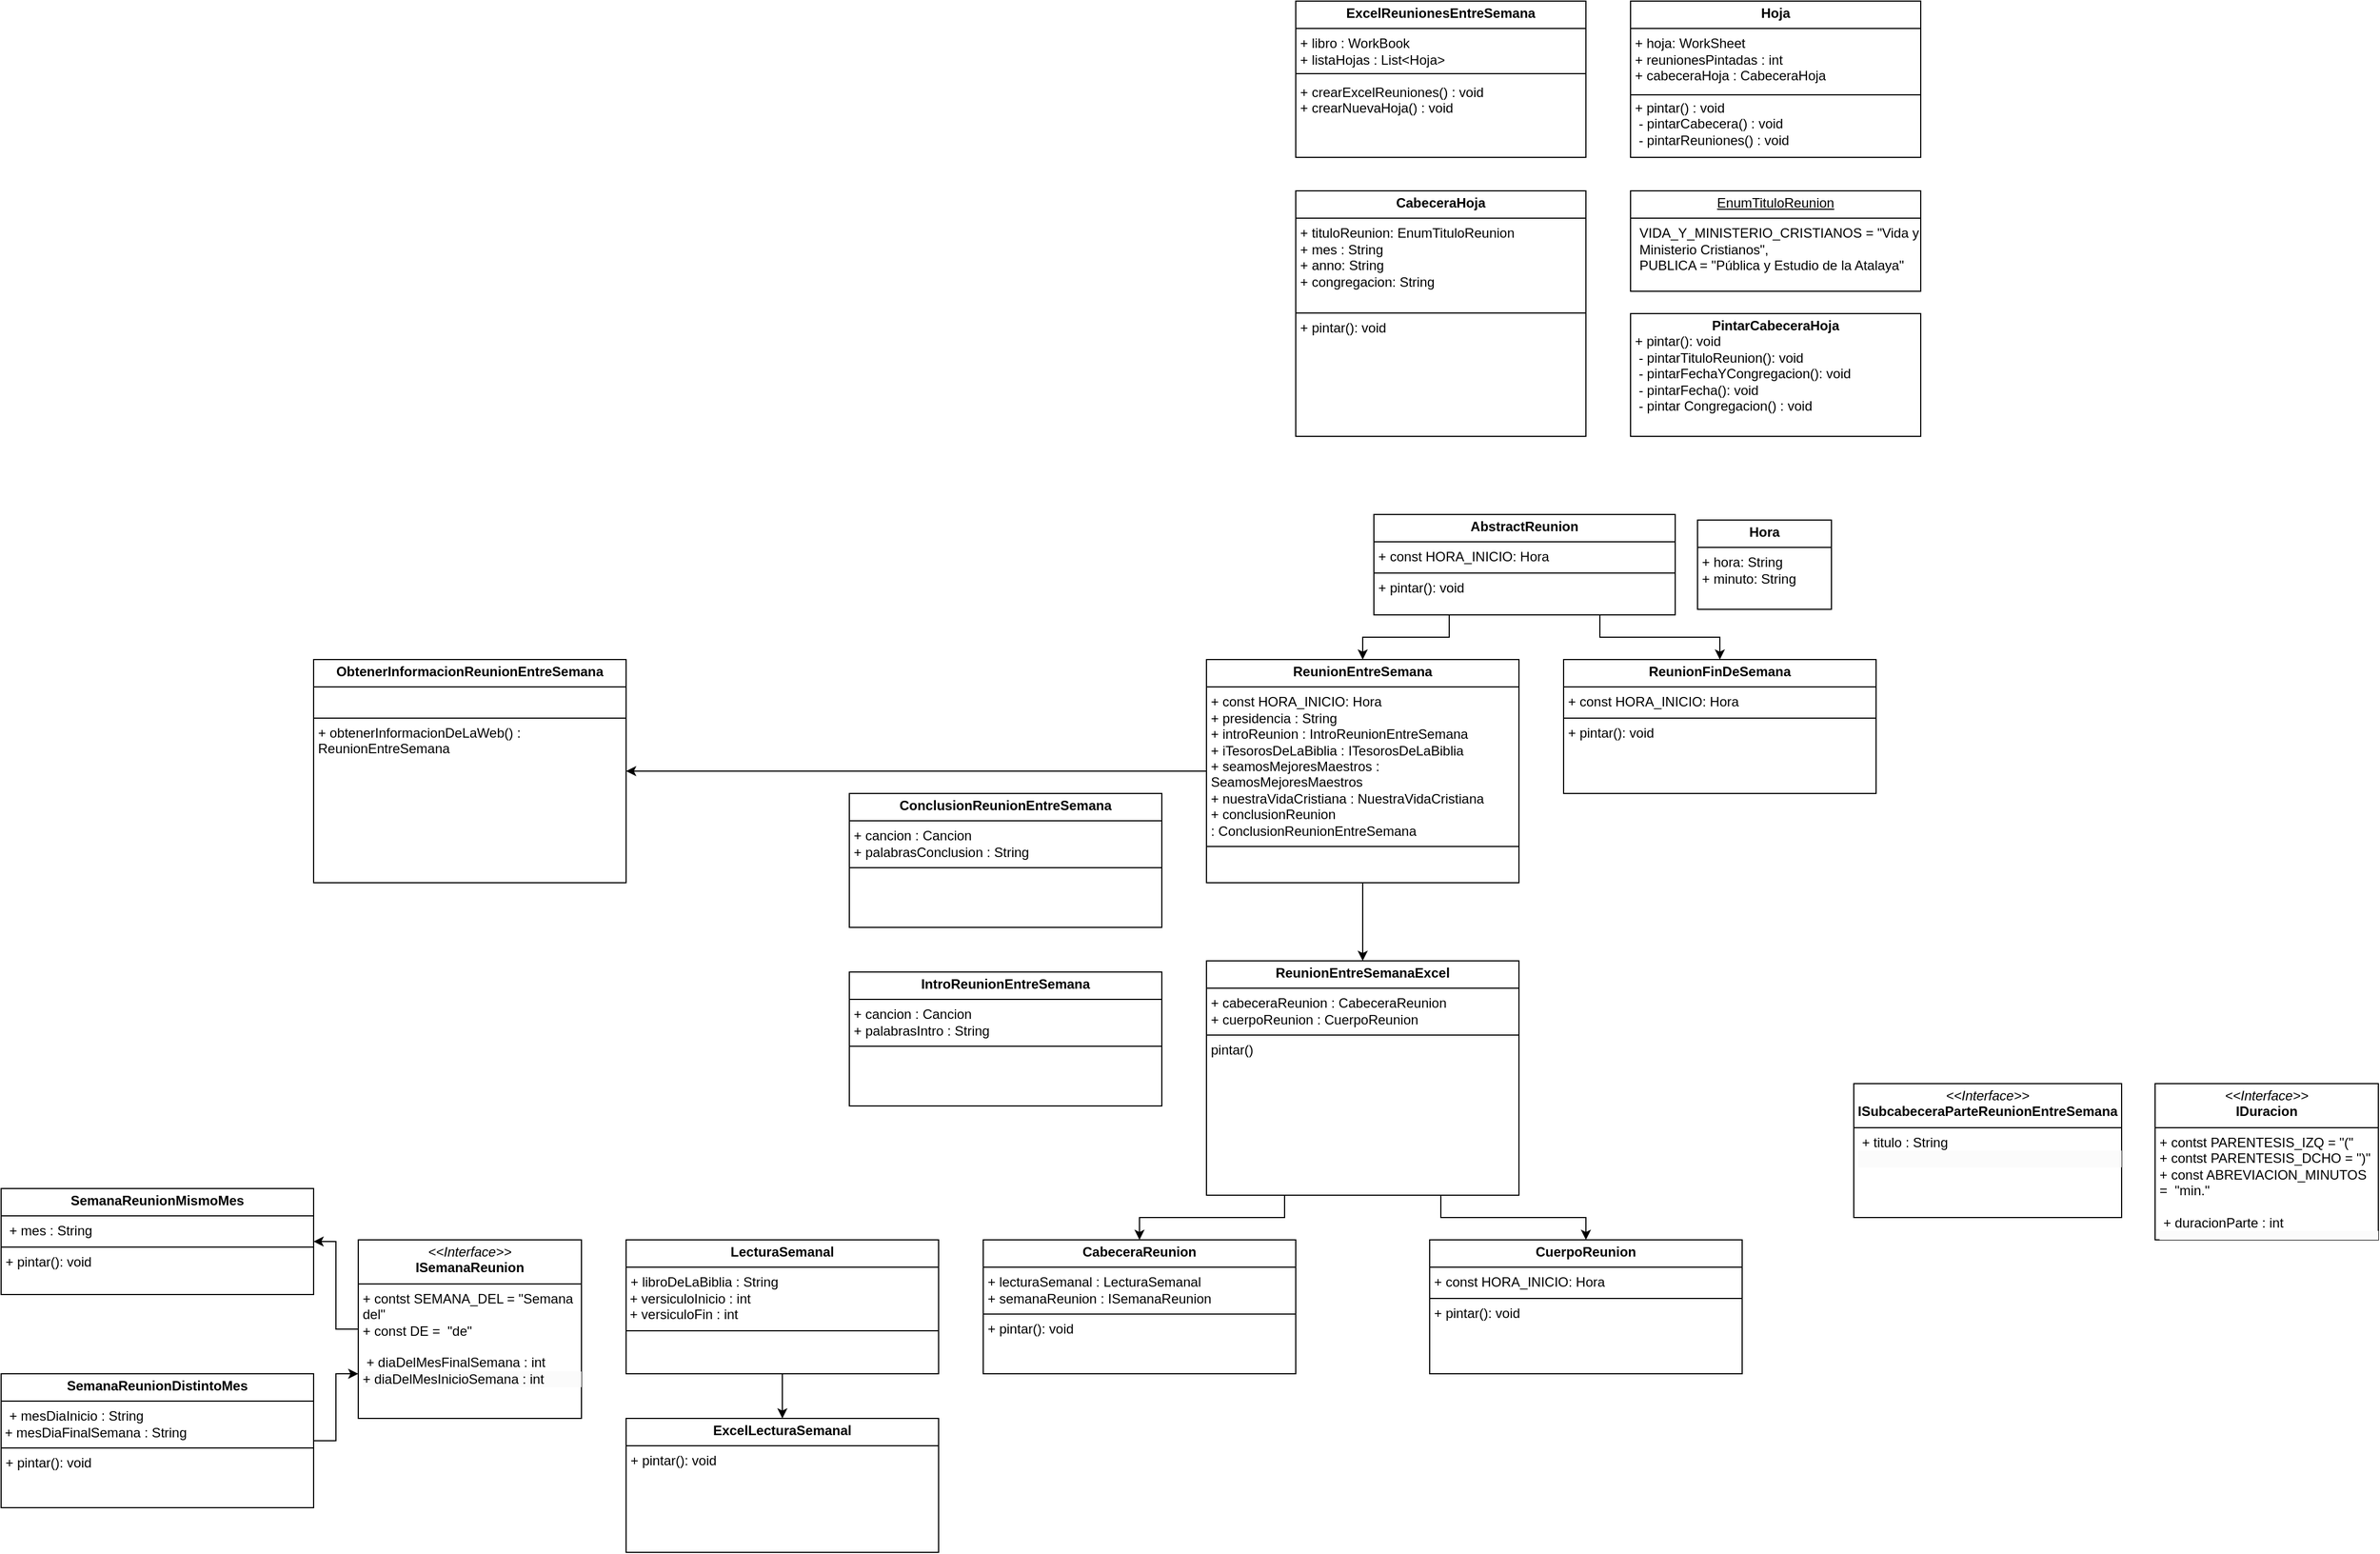 <mxfile version="24.3.1" type="github">
  <diagram id="C5RBs43oDa-KdzZeNtuy" name="Page-1">
    <mxGraphModel dx="3138" dy="774" grid="1" gridSize="10" guides="1" tooltips="1" connect="1" arrows="1" fold="1" page="1" pageScale="1" pageWidth="827" pageHeight="1169" math="0" shadow="0">
      <root>
        <mxCell id="WIyWlLk6GJQsqaUBKTNV-0" />
        <mxCell id="WIyWlLk6GJQsqaUBKTNV-1" parent="WIyWlLk6GJQsqaUBKTNV-0" />
        <mxCell id="gIVzZVKsAexyK73Yjv31-45" style="edgeStyle=orthogonalEdgeStyle;rounded=0;orthogonalLoop=1;jettySize=auto;html=1;exitX=0.25;exitY=1;exitDx=0;exitDy=0;entryX=0.5;entryY=0;entryDx=0;entryDy=0;" edge="1" parent="WIyWlLk6GJQsqaUBKTNV-1" source="gIVzZVKsAexyK73Yjv31-0" target="gIVzZVKsAexyK73Yjv31-12">
          <mxGeometry relative="1" as="geometry" />
        </mxCell>
        <mxCell id="gIVzZVKsAexyK73Yjv31-46" style="edgeStyle=orthogonalEdgeStyle;rounded=0;orthogonalLoop=1;jettySize=auto;html=1;exitX=0.75;exitY=1;exitDx=0;exitDy=0;entryX=0.5;entryY=0;entryDx=0;entryDy=0;" edge="1" parent="WIyWlLk6GJQsqaUBKTNV-1" source="gIVzZVKsAexyK73Yjv31-0" target="gIVzZVKsAexyK73Yjv31-17">
          <mxGeometry relative="1" as="geometry" />
        </mxCell>
        <mxCell id="gIVzZVKsAexyK73Yjv31-0" value="&lt;p style=&quot;margin:0px;margin-top:4px;text-align:center;&quot;&gt;&lt;b&gt;Abstract&lt;/b&gt;&lt;b style=&quot;background-color: initial;&quot;&gt;Reunion&lt;/b&gt;&lt;/p&gt;&lt;hr size=&quot;1&quot; style=&quot;border-style:solid;&quot;&gt;&lt;p style=&quot;margin:0px;margin-left:4px;&quot;&gt;+ const HORA_INICIO: Hora&lt;/p&gt;&lt;hr size=&quot;1&quot; style=&quot;border-style:solid;&quot;&gt;&lt;p style=&quot;margin:0px;margin-left:4px;&quot;&gt;+ pintar(): void&lt;/p&gt;" style="verticalAlign=top;align=left;overflow=fill;html=1;whiteSpace=wrap;" vertex="1" parent="WIyWlLk6GJQsqaUBKTNV-1">
          <mxGeometry x="190" y="470" width="270" height="90" as="geometry" />
        </mxCell>
        <mxCell id="gIVzZVKsAexyK73Yjv31-2" value="&lt;p style=&quot;margin:0px;margin-top:4px;text-align:center;&quot;&gt;&lt;b&gt;Cabecera&lt;/b&gt;&lt;b style=&quot;background-color: initial;&quot;&gt;Hoja&lt;/b&gt;&lt;/p&gt;&lt;hr size=&quot;1&quot; style=&quot;border-style:solid;&quot;&gt;&lt;p style=&quot;margin:0px;margin-left:4px;&quot;&gt;+ tituloReunion:&amp;nbsp;&lt;span style=&quot;background-color: initial;&quot;&gt;EnumTituloReunion&lt;/span&gt;&lt;/p&gt;&lt;p style=&quot;margin:0px;margin-left:4px;&quot;&gt;&lt;span style=&quot;background-color: initial;&quot;&gt;+ mes : String&lt;/span&gt;&lt;/p&gt;&lt;p style=&quot;margin:0px;margin-left:4px;&quot;&gt;&lt;span style=&quot;background-color: initial;&quot;&gt;+ anno: String&lt;/span&gt;&lt;/p&gt;&lt;p style=&quot;margin:0px;margin-left:4px;&quot;&gt;&lt;span style=&quot;background-color: initial;&quot;&gt;+ congregacion: String&lt;/span&gt;&lt;/p&gt;&lt;p style=&quot;margin:0px;margin-left:4px;&quot;&gt;&lt;span style=&quot;background-color: initial;&quot;&gt;&lt;br&gt;&lt;/span&gt;&lt;/p&gt;&lt;hr size=&quot;1&quot; style=&quot;border-style:solid;&quot;&gt;&lt;p style=&quot;margin:0px;margin-left:4px;&quot;&gt;+ pintar(): void&lt;br&gt;&lt;/p&gt;" style="verticalAlign=top;align=left;overflow=fill;html=1;whiteSpace=wrap;" vertex="1" parent="WIyWlLk6GJQsqaUBKTNV-1">
          <mxGeometry x="120" y="180" width="260" height="220" as="geometry" />
        </mxCell>
        <mxCell id="gIVzZVKsAexyK73Yjv31-3" value="&lt;p style=&quot;margin:0px;margin-top:4px;text-align:center;&quot;&gt;&lt;b&gt;Hora&lt;/b&gt;&lt;/p&gt;&lt;hr size=&quot;1&quot; style=&quot;border-style:solid;&quot;&gt;&lt;p style=&quot;margin:0px;margin-left:4px;&quot;&gt;+ hora: String&lt;/p&gt;&lt;p style=&quot;margin:0px;margin-left:4px;&quot;&gt;+ minuto: String&lt;/p&gt;" style="verticalAlign=top;align=left;overflow=fill;html=1;whiteSpace=wrap;" vertex="1" parent="WIyWlLk6GJQsqaUBKTNV-1">
          <mxGeometry x="480" y="475" width="120" height="80" as="geometry" />
        </mxCell>
        <mxCell id="gIVzZVKsAexyK73Yjv31-5" value="&lt;p style=&quot;margin:0px;margin-top:4px;text-align:center;text-decoration:underline;&quot;&gt;&lt;span style=&quot;text-align: left;&quot;&gt;EnumTituloReunion&lt;/span&gt;&lt;br&gt;&lt;/p&gt;&lt;hr size=&quot;1&quot; style=&quot;border-style:solid;&quot;&gt;&lt;p style=&quot;margin:0px;margin-left:8px;&quot;&gt;&lt;span style=&quot;background-color: initial;&quot;&gt;VIDA_Y_MINISTERIO_CRISTIANOS&lt;/span&gt;&amp;nbsp;= &quot;Vida y Ministerio Cristianos&quot;,&amp;nbsp;&lt;br&gt;PUBLICA = &quot;Pública y Estudio de la Atalaya&quot;&lt;br&gt;&lt;br&gt;&lt;/p&gt;" style="verticalAlign=top;align=left;overflow=fill;html=1;whiteSpace=wrap;" vertex="1" parent="WIyWlLk6GJQsqaUBKTNV-1">
          <mxGeometry x="420" y="180" width="260" height="90" as="geometry" />
        </mxCell>
        <mxCell id="gIVzZVKsAexyK73Yjv31-6" value="&lt;p style=&quot;margin:0px;margin-top:4px;text-align:center;&quot;&gt;&lt;b&gt;PintarCabecera&lt;/b&gt;&lt;b style=&quot;background-color: initial;&quot;&gt;Hoja&lt;/b&gt;&lt;/p&gt;&lt;p style=&quot;margin:0px;margin-left:4px;&quot;&gt;&lt;span style=&quot;background-color: initial;&quot;&gt;+ pintar(): void&lt;/span&gt;&lt;br&gt;&lt;/p&gt;&lt;p style=&quot;margin:0px;margin-left:4px;&quot;&gt;&amp;nbsp;- pintarTituloReunion(): void&lt;/p&gt;&lt;p style=&quot;margin:0px;margin-left:4px;&quot;&gt;&amp;nbsp;- pintarFechaYCongregacion(): void&lt;/p&gt;&lt;p style=&quot;margin:0px;margin-left:4px;&quot;&gt;&amp;nbsp;- pintarFecha(): void&lt;/p&gt;&lt;p style=&quot;margin:0px;margin-left:4px;&quot;&gt;&amp;nbsp;- pintar Congregacion() : void&lt;/p&gt;" style="verticalAlign=top;align=left;overflow=fill;html=1;whiteSpace=wrap;" vertex="1" parent="WIyWlLk6GJQsqaUBKTNV-1">
          <mxGeometry x="420" y="290" width="260" height="110" as="geometry" />
        </mxCell>
        <mxCell id="gIVzZVKsAexyK73Yjv31-9" value="&lt;p style=&quot;margin:0px;margin-top:4px;text-align:center;&quot;&gt;&lt;b&gt;ExcelReunionesEntreSemana&lt;/b&gt;&lt;/p&gt;&lt;hr size=&quot;1&quot; style=&quot;border-style:solid;&quot;&gt;&lt;p style=&quot;margin:0px;margin-left:4px;&quot;&gt;+ libro :&amp;nbsp;&lt;span style=&quot;background-color: initial;&quot;&gt;WorkBook&lt;/span&gt;&lt;/p&gt;&lt;p style=&quot;margin:0px;margin-left:4px;&quot;&gt;&lt;span style=&quot;background-color: initial;&quot;&gt;+ lista&lt;/span&gt;Hojas&lt;span style=&quot;background-color: initial;&quot;&gt;&amp;nbsp;: List&amp;lt;Hoja&amp;gt;&lt;/span&gt;&lt;/p&gt;&lt;p style=&quot;margin:0px;margin-left:4px;&quot;&gt;&lt;br&gt;&lt;/p&gt;&lt;p style=&quot;margin:0px;margin-left:4px;&quot;&gt;&lt;span style=&quot;background-color: initial;&quot;&gt;+ crearExcelReuniones() : void&lt;/span&gt;&lt;/p&gt;&lt;p style=&quot;margin:0px;margin-left:4px;&quot;&gt;&lt;span style=&quot;background-color: initial;&quot;&gt;+ crearNuevaHoja() : void&lt;/span&gt;&lt;/p&gt;&lt;p style=&quot;margin:0px;margin-left:4px;&quot;&gt;&lt;span style=&quot;background-color: initial;&quot;&gt;&lt;br&gt;&lt;/span&gt;&lt;/p&gt;" style="verticalAlign=top;align=left;overflow=fill;html=1;whiteSpace=wrap;" vertex="1" parent="WIyWlLk6GJQsqaUBKTNV-1">
          <mxGeometry x="120" y="10" width="260" height="140" as="geometry" />
        </mxCell>
        <mxCell id="gIVzZVKsAexyK73Yjv31-10" value="" style="line;strokeWidth=1;fillColor=none;align=left;verticalAlign=middle;spacingTop=-1;spacingLeft=3;spacingRight=3;rotatable=0;labelPosition=right;points=[];portConstraint=eastwest;strokeColor=inherit;" vertex="1" parent="WIyWlLk6GJQsqaUBKTNV-1">
          <mxGeometry x="120" y="71" width="260" height="8" as="geometry" />
        </mxCell>
        <mxCell id="gIVzZVKsAexyK73Yjv31-11" style="edgeStyle=orthogonalEdgeStyle;rounded=0;orthogonalLoop=1;jettySize=auto;html=1;exitX=0.5;exitY=1;exitDx=0;exitDy=0;" edge="1" parent="WIyWlLk6GJQsqaUBKTNV-1" source="gIVzZVKsAexyK73Yjv31-9" target="gIVzZVKsAexyK73Yjv31-9">
          <mxGeometry relative="1" as="geometry" />
        </mxCell>
        <mxCell id="gIVzZVKsAexyK73Yjv31-29" style="edgeStyle=orthogonalEdgeStyle;rounded=0;orthogonalLoop=1;jettySize=auto;html=1;exitX=0.5;exitY=1;exitDx=0;exitDy=0;entryX=0.5;entryY=0;entryDx=0;entryDy=0;" edge="1" parent="WIyWlLk6GJQsqaUBKTNV-1" source="gIVzZVKsAexyK73Yjv31-12" target="gIVzZVKsAexyK73Yjv31-28">
          <mxGeometry relative="1" as="geometry" />
        </mxCell>
        <mxCell id="gIVzZVKsAexyK73Yjv31-42" style="edgeStyle=orthogonalEdgeStyle;rounded=0;orthogonalLoop=1;jettySize=auto;html=1;exitX=0;exitY=0.5;exitDx=0;exitDy=0;entryX=1;entryY=0.5;entryDx=0;entryDy=0;" edge="1" parent="WIyWlLk6GJQsqaUBKTNV-1" source="gIVzZVKsAexyK73Yjv31-12" target="gIVzZVKsAexyK73Yjv31-41">
          <mxGeometry relative="1" as="geometry" />
        </mxCell>
        <mxCell id="gIVzZVKsAexyK73Yjv31-12" value="&lt;p style=&quot;margin:0px;margin-top:4px;text-align:center;&quot;&gt;&lt;b style=&quot;background-color: initial;&quot;&gt;ReunionEntreSemana&lt;/b&gt;&lt;/p&gt;&lt;hr size=&quot;1&quot; style=&quot;border-style:solid;&quot;&gt;&lt;p style=&quot;margin:0px;margin-left:4px;&quot;&gt;+ const HORA_INICIO: Hora&lt;/p&gt;&lt;p style=&quot;margin:0px;margin-left:4px;&quot;&gt;+ presidencia : String&lt;/p&gt;&lt;p style=&quot;margin:0px;margin-left:4px;&quot;&gt;+ introReunion : IntroReunionEntreSemana&lt;/p&gt;&lt;p style=&quot;margin:0px;margin-left:4px;&quot;&gt;+ iTesorosDeLaBiblia : ITesorosDeLaBiblia&lt;/p&gt;&lt;p style=&quot;margin:0px;margin-left:4px;&quot;&gt;+ seamosMejoresMaestros : SeamosMejoresMaestros&lt;/p&gt;&lt;p style=&quot;margin:0px;margin-left:4px;&quot;&gt;+ nuestraVidaCristiana : NuestraVidaCristiana&lt;/p&gt;&lt;p style=&quot;margin:0px;margin-left:4px;&quot;&gt;+ conclusionReunion :&amp;nbsp;&lt;span style=&quot;background-color: initial; text-align: center;&quot;&gt;ConclusionReunionEntreSemana&lt;/span&gt;&lt;/p&gt;&lt;hr size=&quot;1&quot; style=&quot;border-style:solid;&quot;&gt;&lt;p style=&quot;margin:0px;margin-left:4px;&quot;&gt;&lt;br&gt;&lt;/p&gt;" style="verticalAlign=top;align=left;overflow=fill;html=1;whiteSpace=wrap;" vertex="1" parent="WIyWlLk6GJQsqaUBKTNV-1">
          <mxGeometry x="40" y="600" width="280" height="200" as="geometry" />
        </mxCell>
        <mxCell id="gIVzZVKsAexyK73Yjv31-13" value="&lt;p style=&quot;margin:0px;margin-top:4px;text-align:center;&quot;&gt;&lt;b style=&quot;background-color: initial;&quot;&gt;CabeceraReunion&lt;/b&gt;&lt;/p&gt;&lt;hr size=&quot;1&quot; style=&quot;border-style:solid;&quot;&gt;&lt;p style=&quot;margin:0px;margin-left:4px;&quot;&gt;+ lecturaSemanal : LecturaSemanal&lt;/p&gt;&lt;p style=&quot;margin:0px;margin-left:4px;&quot;&gt;+ semanaReunion : I&lt;span style=&quot;background-color: initial;&quot;&gt;SemanaReunion&amp;nbsp;&lt;/span&gt;&lt;/p&gt;&lt;hr size=&quot;1&quot; style=&quot;border-style:solid;&quot;&gt;&lt;p style=&quot;margin:0px;margin-left:4px;&quot;&gt;+ pintar(): void&lt;/p&gt;" style="verticalAlign=top;align=left;overflow=fill;html=1;whiteSpace=wrap;" vertex="1" parent="WIyWlLk6GJQsqaUBKTNV-1">
          <mxGeometry x="-160" y="1120" width="280" height="120" as="geometry" />
        </mxCell>
        <mxCell id="gIVzZVKsAexyK73Yjv31-14" value="&lt;p style=&quot;margin:0px;margin-top:4px;text-align:center;&quot;&gt;&lt;b&gt;Hoja&lt;/b&gt;&lt;/p&gt;&lt;hr size=&quot;1&quot; style=&quot;border-style:solid;&quot;&gt;&lt;p style=&quot;margin:0px;margin-left:4px;&quot;&gt;+ hoja:&amp;nbsp;&lt;span style=&quot;background-color: initial;&quot;&gt;WorkSheet&lt;/span&gt;&lt;/p&gt;&lt;p style=&quot;margin:0px;margin-left:4px;&quot;&gt;&lt;span style=&quot;background-color: initial;&quot;&gt;+ reunionesPintadas : int&lt;/span&gt;&lt;/p&gt;&lt;p style=&quot;margin:0px;margin-left:4px;&quot;&gt;&lt;span style=&quot;background-color: initial;&quot;&gt;+ cabeceraHoja : CabeceraHoja&lt;/span&gt;&lt;/p&gt;&lt;p style=&quot;margin:0px;margin-left:4px;&quot;&gt;&lt;span style=&quot;background-color: initial;&quot;&gt;&lt;br&gt;&lt;/span&gt;&lt;/p&gt;&lt;p style=&quot;margin:0px;margin-left:4px;&quot;&gt;&lt;span style=&quot;background-color: initial;&quot;&gt;+ pintar() : void&lt;/span&gt;&lt;/p&gt;&lt;p style=&quot;margin:0px;margin-left:4px;&quot;&gt;&amp;nbsp;- pintarCabecera() : void&lt;/p&gt;&lt;p style=&quot;margin:0px;margin-left:4px;&quot;&gt;&amp;nbsp;- pintarReuniones() : void&lt;/p&gt;" style="verticalAlign=top;align=left;overflow=fill;html=1;whiteSpace=wrap;" vertex="1" parent="WIyWlLk6GJQsqaUBKTNV-1">
          <mxGeometry x="420" y="10" width="260" height="140" as="geometry" />
        </mxCell>
        <mxCell id="gIVzZVKsAexyK73Yjv31-16" value="" style="line;strokeWidth=1;fillColor=none;align=left;verticalAlign=middle;spacingTop=-1;spacingLeft=3;spacingRight=3;rotatable=0;labelPosition=right;points=[];portConstraint=eastwest;strokeColor=inherit;" vertex="1" parent="WIyWlLk6GJQsqaUBKTNV-1">
          <mxGeometry x="420" y="90" width="260" height="8" as="geometry" />
        </mxCell>
        <mxCell id="gIVzZVKsAexyK73Yjv31-17" value="&lt;p style=&quot;margin:0px;margin-top:4px;text-align:center;&quot;&gt;&lt;b style=&quot;background-color: initial;&quot;&gt;ReunionFinDeSemana&lt;/b&gt;&lt;/p&gt;&lt;hr size=&quot;1&quot; style=&quot;border-style:solid;&quot;&gt;&lt;p style=&quot;margin:0px;margin-left:4px;&quot;&gt;+ const HORA_INICIO: Hora&lt;/p&gt;&lt;hr size=&quot;1&quot; style=&quot;border-style:solid;&quot;&gt;&lt;p style=&quot;margin:0px;margin-left:4px;&quot;&gt;+ pintar(): void&lt;/p&gt;" style="verticalAlign=top;align=left;overflow=fill;html=1;whiteSpace=wrap;" vertex="1" parent="WIyWlLk6GJQsqaUBKTNV-1">
          <mxGeometry x="360" y="600" width="280" height="120" as="geometry" />
        </mxCell>
        <mxCell id="gIVzZVKsAexyK73Yjv31-40" style="edgeStyle=orthogonalEdgeStyle;rounded=0;orthogonalLoop=1;jettySize=auto;html=1;exitX=0.5;exitY=1;exitDx=0;exitDy=0;entryX=0.5;entryY=0;entryDx=0;entryDy=0;" edge="1" parent="WIyWlLk6GJQsqaUBKTNV-1" source="gIVzZVKsAexyK73Yjv31-19" target="gIVzZVKsAexyK73Yjv31-39">
          <mxGeometry relative="1" as="geometry" />
        </mxCell>
        <mxCell id="gIVzZVKsAexyK73Yjv31-19" value="&lt;p style=&quot;margin:0px;margin-top:4px;text-align:center;&quot;&gt;&lt;b style=&quot;background-color: initial;&quot;&gt;LecturaSemanal&lt;/b&gt;&lt;/p&gt;&lt;hr size=&quot;1&quot; style=&quot;border-style:solid;&quot;&gt;&lt;p style=&quot;margin:0px;margin-left:4px;&quot;&gt;+ libroDeLaBiblia : String&lt;/p&gt;&amp;nbsp;+ versiculoInicio : int&lt;div&gt;&amp;nbsp;+ versiculoFin : int&lt;br&gt;&lt;hr size=&quot;1&quot; style=&quot;border-style:solid;&quot;&gt;&lt;p style=&quot;margin:0px;margin-left:4px;&quot;&gt;&lt;br&gt;&lt;/p&gt;&lt;/div&gt;" style="verticalAlign=top;align=left;overflow=fill;html=1;whiteSpace=wrap;" vertex="1" parent="WIyWlLk6GJQsqaUBKTNV-1">
          <mxGeometry x="-480" y="1120" width="280" height="120" as="geometry" />
        </mxCell>
        <mxCell id="gIVzZVKsAexyK73Yjv31-37" style="edgeStyle=orthogonalEdgeStyle;rounded=0;orthogonalLoop=1;jettySize=auto;html=1;exitX=0;exitY=0.5;exitDx=0;exitDy=0;entryX=1;entryY=0.5;entryDx=0;entryDy=0;" edge="1" parent="WIyWlLk6GJQsqaUBKTNV-1" source="gIVzZVKsAexyK73Yjv31-20" target="gIVzZVKsAexyK73Yjv31-26">
          <mxGeometry relative="1" as="geometry" />
        </mxCell>
        <mxCell id="gIVzZVKsAexyK73Yjv31-20" value="&lt;p style=&quot;margin:0px;margin-top:4px;text-align:center;&quot;&gt;&lt;i&gt;&amp;lt;&amp;lt;Interface&amp;gt;&amp;gt;&lt;/i&gt;&lt;br&gt;&lt;b&gt;ISemanaReunion&lt;/b&gt;&lt;/p&gt;&lt;hr size=&quot;1&quot; style=&quot;border-style:solid;&quot;&gt;&lt;p style=&quot;margin:0px;margin-left:4px;&quot;&gt;+ contst SEMANA_DEL = &quot;Semana del&quot;&lt;br&gt;+ const DE =&amp;nbsp; &quot;de&quot;&lt;/p&gt;&lt;p style=&quot;margin:0px;margin-left:4px;&quot;&gt;&lt;br&gt;&lt;/p&gt;&lt;p style=&quot;margin:0px;margin-left:4px;&quot;&gt;&amp;nbsp;+ diaDelMesFinalSemana : int&lt;br&gt;&lt;/p&gt;&lt;p style=&quot;margin:0px;margin-left:4px;&quot;&gt;&lt;span style=&quot;color: rgb(0, 0, 0); font-family: Helvetica; font-size: 12px; font-style: normal; font-variant-ligatures: normal; font-variant-caps: normal; font-weight: 400; letter-spacing: normal; orphans: 2; text-align: left; text-indent: 0px; text-transform: none; widows: 2; word-spacing: 0px; -webkit-text-stroke-width: 0px; white-space: normal; background-color: rgb(251, 251, 251); text-decoration-thickness: initial; text-decoration-style: initial; text-decoration-color: initial; display: inline !important; float: none;&quot;&gt;&lt;/span&gt;&lt;/p&gt;&lt;p style=&quot;forced-color-adjust: none; color: rgb(0, 0, 0); font-family: Helvetica; font-size: 12px; font-style: normal; font-variant-ligatures: normal; font-variant-caps: normal; font-weight: 400; letter-spacing: normal; orphans: 2; text-align: left; text-indent: 0px; text-transform: none; widows: 2; word-spacing: 0px; -webkit-text-stroke-width: 0px; white-space: normal; background-color: rgb(251, 251, 251); text-decoration-thickness: initial; text-decoration-style: initial; text-decoration-color: initial; margin: 0px 0px 0px 4px;&quot;&gt;+ diaDelMesInicioSemana : int&lt;/p&gt;" style="verticalAlign=top;align=left;overflow=fill;html=1;whiteSpace=wrap;" vertex="1" parent="WIyWlLk6GJQsqaUBKTNV-1">
          <mxGeometry x="-720" y="1120" width="200" height="160" as="geometry" />
        </mxCell>
        <mxCell id="gIVzZVKsAexyK73Yjv31-36" style="edgeStyle=orthogonalEdgeStyle;rounded=0;orthogonalLoop=1;jettySize=auto;html=1;exitX=1;exitY=0.5;exitDx=0;exitDy=0;entryX=0;entryY=0.75;entryDx=0;entryDy=0;" edge="1" parent="WIyWlLk6GJQsqaUBKTNV-1" source="gIVzZVKsAexyK73Yjv31-22" target="gIVzZVKsAexyK73Yjv31-20">
          <mxGeometry relative="1" as="geometry" />
        </mxCell>
        <mxCell id="gIVzZVKsAexyK73Yjv31-22" value="&lt;p style=&quot;margin:0px;margin-top:4px;text-align:center;&quot;&gt;&lt;b&gt;SemanaReunionDistintoMes&lt;/b&gt;&lt;/p&gt;&lt;hr size=&quot;1&quot; style=&quot;border-style:solid;&quot;&gt;&lt;p style=&quot;margin:0px;margin-left:4px;&quot;&gt;&lt;span style=&quot;background-color: initial;&quot;&gt;&amp;nbsp;+ mesDiaInicio : String&lt;/span&gt;&lt;br&gt;&lt;/p&gt;&lt;div&gt;&lt;span style=&quot;background-color: initial;&quot;&gt;&amp;nbsp;+ mesDiaFinalSemana : String&lt;/span&gt;&lt;/div&gt;&lt;div&gt;&lt;hr size=&quot;1&quot; style=&quot;border-style:solid;&quot;&gt;&lt;p style=&quot;margin:0px;margin-left:4px;&quot;&gt;+ pintar(): void&lt;/p&gt;&lt;/div&gt;" style="verticalAlign=top;align=left;overflow=fill;html=1;whiteSpace=wrap;" vertex="1" parent="WIyWlLk6GJQsqaUBKTNV-1">
          <mxGeometry x="-1040" y="1240" width="280" height="120" as="geometry" />
        </mxCell>
        <mxCell id="gIVzZVKsAexyK73Yjv31-24" value="&lt;p style=&quot;margin:0px;margin-top:4px;text-align:center;&quot;&gt;&lt;b style=&quot;background-color: initial;&quot;&gt;CuerpoReunion&lt;/b&gt;&lt;/p&gt;&lt;hr size=&quot;1&quot; style=&quot;border-style:solid;&quot;&gt;&lt;p style=&quot;margin:0px;margin-left:4px;&quot;&gt;+ const HORA_INICIO: Hora&lt;/p&gt;&lt;hr size=&quot;1&quot; style=&quot;border-style:solid;&quot;&gt;&lt;p style=&quot;margin:0px;margin-left:4px;&quot;&gt;+ pintar(): void&lt;/p&gt;&lt;p style=&quot;margin:0px;margin-left:4px;&quot;&gt;&lt;br&gt;&lt;/p&gt;" style="verticalAlign=top;align=left;overflow=fill;html=1;whiteSpace=wrap;" vertex="1" parent="WIyWlLk6GJQsqaUBKTNV-1">
          <mxGeometry x="240" y="1120" width="280" height="120" as="geometry" />
        </mxCell>
        <mxCell id="gIVzZVKsAexyK73Yjv31-25" value="&lt;p style=&quot;margin:0px;margin-top:4px;text-align:center;&quot;&gt;&lt;i&gt;&amp;lt;&amp;lt;Interface&amp;gt;&amp;gt;&lt;/i&gt;&lt;br&gt;&lt;b&gt;IDuracion&lt;/b&gt;&lt;/p&gt;&lt;hr size=&quot;1&quot; style=&quot;border-style:solid;&quot;&gt;&lt;p style=&quot;margin:0px;margin-left:4px;&quot;&gt;+ contst PARENTESIS_IZQ = &quot;(&quot;&lt;/p&gt;&lt;p style=&quot;margin:0px;margin-left:4px;&quot;&gt;+ contst PARENTESIS_DCHO = &quot;)&quot;&lt;br&gt;+ const ABREVIACION_MINUTOS =&amp;nbsp; &quot;min.&quot;&lt;/p&gt;&lt;p style=&quot;margin:0px;margin-left:4px;&quot;&gt;&lt;br&gt;&lt;/p&gt;&lt;p style=&quot;margin:0px;margin-left:4px;&quot;&gt;&amp;nbsp;+ duracionParte : int&lt;br&gt;&lt;/p&gt;&lt;p style=&quot;margin:0px;margin-left:4px;&quot;&gt;&lt;span style=&quot;color: rgb(0, 0, 0); font-family: Helvetica; font-size: 12px; font-style: normal; font-variant-ligatures: normal; font-variant-caps: normal; font-weight: 400; letter-spacing: normal; orphans: 2; text-align: left; text-indent: 0px; text-transform: none; widows: 2; word-spacing: 0px; -webkit-text-stroke-width: 0px; white-space: normal; background-color: rgb(251, 251, 251); text-decoration-thickness: initial; text-decoration-style: initial; text-decoration-color: initial; display: inline !important; float: none;&quot;&gt;&lt;/span&gt;&lt;/p&gt;&lt;p style=&quot;forced-color-adjust: none; color: rgb(0, 0, 0); font-family: Helvetica; font-size: 12px; font-style: normal; font-variant-ligatures: normal; font-variant-caps: normal; font-weight: 400; letter-spacing: normal; orphans: 2; text-align: left; text-indent: 0px; text-transform: none; widows: 2; word-spacing: 0px; -webkit-text-stroke-width: 0px; white-space: normal; background-color: rgb(251, 251, 251); text-decoration-thickness: initial; text-decoration-style: initial; text-decoration-color: initial; margin: 0px 0px 0px 4px;&quot;&gt;&lt;br&gt;&lt;/p&gt;" style="verticalAlign=top;align=left;overflow=fill;html=1;whiteSpace=wrap;" vertex="1" parent="WIyWlLk6GJQsqaUBKTNV-1">
          <mxGeometry x="890" y="980" width="200" height="140" as="geometry" />
        </mxCell>
        <mxCell id="gIVzZVKsAexyK73Yjv31-26" value="&lt;p style=&quot;margin:0px;margin-top:4px;text-align:center;&quot;&gt;&lt;b&gt;SemanaReunionMismoMes&lt;/b&gt;&lt;/p&gt;&lt;hr size=&quot;1&quot; style=&quot;border-style:solid;&quot;&gt;&lt;p style=&quot;margin:0px;margin-left:4px;&quot;&gt;&lt;span style=&quot;background-color: initial;&quot;&gt;&amp;nbsp;+ mes : String&lt;/span&gt;&lt;/p&gt;&lt;div&gt;&lt;hr size=&quot;1&quot; style=&quot;border-style:solid;&quot;&gt;&lt;p style=&quot;margin:0px;margin-left:4px;&quot;&gt;+ pintar(): void&lt;/p&gt;&lt;/div&gt;" style="verticalAlign=top;align=left;overflow=fill;html=1;whiteSpace=wrap;" vertex="1" parent="WIyWlLk6GJQsqaUBKTNV-1">
          <mxGeometry x="-1040" y="1074" width="280" height="95" as="geometry" />
        </mxCell>
        <mxCell id="gIVzZVKsAexyK73Yjv31-27" value="&lt;p style=&quot;margin:0px;margin-top:4px;text-align:center;&quot;&gt;&lt;i&gt;&amp;lt;&amp;lt;Interface&amp;gt;&amp;gt;&lt;/i&gt;&lt;br&gt;&lt;b&gt;ISubcabeceraParteReunionEntreSemana&lt;/b&gt;&lt;/p&gt;&lt;hr size=&quot;1&quot; style=&quot;border-style:solid;&quot;&gt;&lt;p style=&quot;margin:0px;margin-left:4px;&quot;&gt;&lt;span style=&quot;background-color: initial;&quot;&gt;&amp;nbsp;+ titulo : String&lt;/span&gt;&lt;br&gt;&lt;/p&gt;&lt;p style=&quot;margin:0px;margin-left:4px;&quot;&gt;&lt;span style=&quot;color: rgb(0, 0, 0); font-family: Helvetica; font-size: 12px; font-style: normal; font-variant-ligatures: normal; font-variant-caps: normal; font-weight: 400; letter-spacing: normal; orphans: 2; text-align: left; text-indent: 0px; text-transform: none; widows: 2; word-spacing: 0px; -webkit-text-stroke-width: 0px; white-space: normal; background-color: rgb(251, 251, 251); text-decoration-thickness: initial; text-decoration-style: initial; text-decoration-color: initial; display: inline !important; float: none;&quot;&gt;&lt;/span&gt;&lt;/p&gt;&lt;p style=&quot;forced-color-adjust: none; color: rgb(0, 0, 0); font-family: Helvetica; font-size: 12px; font-style: normal; font-variant-ligatures: normal; font-variant-caps: normal; font-weight: 400; letter-spacing: normal; orphans: 2; text-align: left; text-indent: 0px; text-transform: none; widows: 2; word-spacing: 0px; -webkit-text-stroke-width: 0px; white-space: normal; background-color: rgb(251, 251, 251); text-decoration-thickness: initial; text-decoration-style: initial; text-decoration-color: initial; margin: 0px 0px 0px 4px;&quot;&gt;&lt;br&gt;&lt;/p&gt;" style="verticalAlign=top;align=left;overflow=fill;html=1;whiteSpace=wrap;" vertex="1" parent="WIyWlLk6GJQsqaUBKTNV-1">
          <mxGeometry x="620" y="980" width="240" height="120" as="geometry" />
        </mxCell>
        <mxCell id="gIVzZVKsAexyK73Yjv31-34" style="edgeStyle=orthogonalEdgeStyle;rounded=0;orthogonalLoop=1;jettySize=auto;html=1;exitX=0.75;exitY=1;exitDx=0;exitDy=0;" edge="1" parent="WIyWlLk6GJQsqaUBKTNV-1" source="gIVzZVKsAexyK73Yjv31-28" target="gIVzZVKsAexyK73Yjv31-24">
          <mxGeometry relative="1" as="geometry" />
        </mxCell>
        <mxCell id="gIVzZVKsAexyK73Yjv31-35" style="edgeStyle=orthogonalEdgeStyle;rounded=0;orthogonalLoop=1;jettySize=auto;html=1;exitX=0.25;exitY=1;exitDx=0;exitDy=0;entryX=0.5;entryY=0;entryDx=0;entryDy=0;" edge="1" parent="WIyWlLk6GJQsqaUBKTNV-1" source="gIVzZVKsAexyK73Yjv31-28" target="gIVzZVKsAexyK73Yjv31-13">
          <mxGeometry relative="1" as="geometry" />
        </mxCell>
        <mxCell id="gIVzZVKsAexyK73Yjv31-28" value="&lt;p style=&quot;margin:0px;margin-top:4px;text-align:center;&quot;&gt;&lt;b style=&quot;background-color: initial;&quot;&gt;Reunion&lt;/b&gt;&lt;b style=&quot;background-color: initial;&quot;&gt;EntreSemana&lt;/b&gt;&lt;b style=&quot;background-color: initial;&quot;&gt;Excel&lt;/b&gt;&lt;/p&gt;&lt;hr size=&quot;1&quot; style=&quot;border-style:solid;&quot;&gt;&lt;p style=&quot;margin:0px;margin-left:4px;&quot;&gt;+ cabeceraReunion : CabeceraReunion&lt;/p&gt;&lt;p style=&quot;margin:0px;margin-left:4px;&quot;&gt;+ cuerpoReunion : CuerpoReunion&lt;/p&gt;&lt;hr size=&quot;1&quot; style=&quot;border-style:solid;&quot;&gt;&lt;p style=&quot;margin:0px;margin-left:4px;&quot;&gt;pintar()&lt;/p&gt;" style="verticalAlign=top;align=left;overflow=fill;html=1;whiteSpace=wrap;" vertex="1" parent="WIyWlLk6GJQsqaUBKTNV-1">
          <mxGeometry x="40" y="870" width="280" height="210" as="geometry" />
        </mxCell>
        <mxCell id="gIVzZVKsAexyK73Yjv31-30" value="&lt;p style=&quot;margin:0px;margin-top:4px;text-align:center;&quot;&gt;&lt;b style=&quot;background-color: initial;&quot;&gt;IntroReunionEntreSemana&lt;/b&gt;&lt;/p&gt;&lt;hr size=&quot;1&quot; style=&quot;border-style:solid;&quot;&gt;&lt;p style=&quot;margin: 0px 0px 0px 4px;&quot;&gt;+ cancion : Cancion&lt;/p&gt;&lt;p style=&quot;margin: 0px 0px 0px 4px;&quot;&gt;+ palabrasIntro : String&lt;/p&gt;&lt;hr size=&quot;1&quot; style=&quot;border-style:solid;&quot;&gt;&lt;p style=&quot;margin:0px;margin-left:4px;&quot;&gt;&lt;br&gt;&lt;/p&gt;" style="verticalAlign=top;align=left;overflow=fill;html=1;whiteSpace=wrap;" vertex="1" parent="WIyWlLk6GJQsqaUBKTNV-1">
          <mxGeometry x="-280" y="880" width="280" height="120" as="geometry" />
        </mxCell>
        <mxCell id="gIVzZVKsAexyK73Yjv31-31" value="&lt;p style=&quot;margin:0px;margin-top:4px;text-align:center;&quot;&gt;&lt;b style=&quot;background-color: initial;&quot;&gt;ConclusionReunionEntreSemana&lt;/b&gt;&lt;/p&gt;&lt;hr size=&quot;1&quot; style=&quot;border-style:solid;&quot;&gt;&lt;p style=&quot;margin: 0px 0px 0px 4px;&quot;&gt;+ cancion : Cancion&lt;/p&gt;&lt;p style=&quot;margin: 0px 0px 0px 4px;&quot;&gt;+ palabrasConclusion : String&lt;/p&gt;&lt;hr size=&quot;1&quot; style=&quot;border-style:solid;&quot;&gt;&lt;p style=&quot;margin:0px;margin-left:4px;&quot;&gt;&lt;br&gt;&lt;/p&gt;&lt;p style=&quot;margin:0px;margin-left:4px;&quot;&gt;&lt;br&gt;&lt;/p&gt;" style="verticalAlign=top;align=left;overflow=fill;html=1;whiteSpace=wrap;" vertex="1" parent="WIyWlLk6GJQsqaUBKTNV-1">
          <mxGeometry x="-280" y="720" width="280" height="120" as="geometry" />
        </mxCell>
        <mxCell id="gIVzZVKsAexyK73Yjv31-39" value="&lt;p style=&quot;margin:0px;margin-top:4px;text-align:center;&quot;&gt;&lt;b style=&quot;background-color: initial;&quot;&gt;ExcelLecturaSemanal&lt;/b&gt;&lt;/p&gt;&lt;hr size=&quot;1&quot; style=&quot;border-style:solid;&quot;&gt;&lt;p style=&quot;margin:0px;margin-left:4px;&quot;&gt;&lt;/p&gt;&lt;div&gt;&lt;p style=&quot;margin:0px;margin-left:4px;&quot;&gt;&lt;span style=&quot;color: rgba(0, 0, 0, 0); font-family: monospace; font-size: 0px; text-wrap: nowrap;&quot;&gt;%3CmxGraphModel%3E%3Croot%3E%3CmxCell%20id%3D%220%22%2F%3E%3CmxCell%20id%3D%221%22%20parent%3D%220%22%2F%3E%3CmxCell%20id%3D%222%22%20value%3D%22%26lt%3Bp%20style%3D%26quot%3Bmargin%3A0px%3Bmargin-top%3A4px%3Btext-align%3Acenter%3B%26quot%3B%26gt%3B%26lt%3Bb%20style%3D%26quot%3Bbackground-color%3A%20initial%3B%26quot%3B%26gt%3BLecturaSemanal%26lt%3B%2Fb%26gt%3B%26lt%3B%2Fp%26gt%3B%26lt%3Bhr%20size%3D%26quot%3B1%26quot%3B%20style%3D%26quot%3Bborder-style%3Asolid%3B%26quot%3B%26gt%3B%26lt%3Bp%20style%3D%26quot%3Bmargin%3A0px%3Bmargin-left%3A4px%3B%26quot%3B%26gt%3B%2B%20libroDeLaBiblia%20%3A%20String%26lt%3B%2Fp%26gt%3B%26amp%3Bnbsp%3B%2B%20versiculoInicio%20%3A%20int%26lt%3Bdiv%26gt%3B%26amp%3Bnbsp%3B%2B%20versiculoFin%20%3A%20int%26lt%3Bbr%26gt%3B%26lt%3Bhr%20size%3D%26quot%3B1%26quot%3B%20style%3D%26quot%3Bborder-style%3Asolid%3B%26quot%3B%26gt%3B%26lt%3Bp%20style%3D%26quot%3Bmargin%3A0px%3Bmargin-left%3A4px%3B%26quot%3B%26gt%3B%26lt%3Bbr%26gt%3B%26lt%3B%2Fp%26gt%3B%26lt%3B%2Fdiv%26gt%3B%22%20style%3D%22verticalAlign%3Dtop%3Balign%3Dleft%3Boverflow%3Dfill%3Bhtml%3D1%3BwhiteSpace%3Dwrap%3B%22%20vertex%3D%221%22%20parent%3D%221%22%3E%3CmxGeometry%20x%3D%22-480%22%20y%3D%221120%22%20width%3D%22280%22%20height%3D%22120%22%20as%3D%22geometry%22%2F%3E%3C%2FmxCell%3E%3C%2Froot%3E%3C%2FmxGraphModel%3E+&amp;nbsp;&lt;/span&gt;&lt;span style=&quot;background-color: initial;&quot;&gt;+ pintar(): void&lt;/span&gt;&lt;br&gt;&lt;/p&gt;&lt;/div&gt;" style="verticalAlign=top;align=left;overflow=fill;html=1;whiteSpace=wrap;" vertex="1" parent="WIyWlLk6GJQsqaUBKTNV-1">
          <mxGeometry x="-480" y="1280" width="280" height="120" as="geometry" />
        </mxCell>
        <mxCell id="gIVzZVKsAexyK73Yjv31-41" value="&lt;p style=&quot;margin:0px;margin-top:4px;text-align:center;&quot;&gt;&lt;b style=&quot;background-color: initial;&quot;&gt;ObtenerInformacionReunionEntreSemana&lt;/b&gt;&lt;/p&gt;&lt;hr size=&quot;1&quot; style=&quot;border-style:solid;&quot;&gt;&lt;p style=&quot;margin:0px;margin-left:4px;&quot;&gt;&lt;br&gt;&lt;/p&gt;&lt;hr size=&quot;1&quot; style=&quot;border-style:solid;&quot;&gt;&lt;p style=&quot;margin:0px;margin-left:4px;&quot;&gt;+ obtenerInformacionDeLaWeb() : ReunionEntreSemana&lt;/p&gt;" style="verticalAlign=top;align=left;overflow=fill;html=1;whiteSpace=wrap;" vertex="1" parent="WIyWlLk6GJQsqaUBKTNV-1">
          <mxGeometry x="-760" y="600" width="280" height="200" as="geometry" />
        </mxCell>
      </root>
    </mxGraphModel>
  </diagram>
</mxfile>
